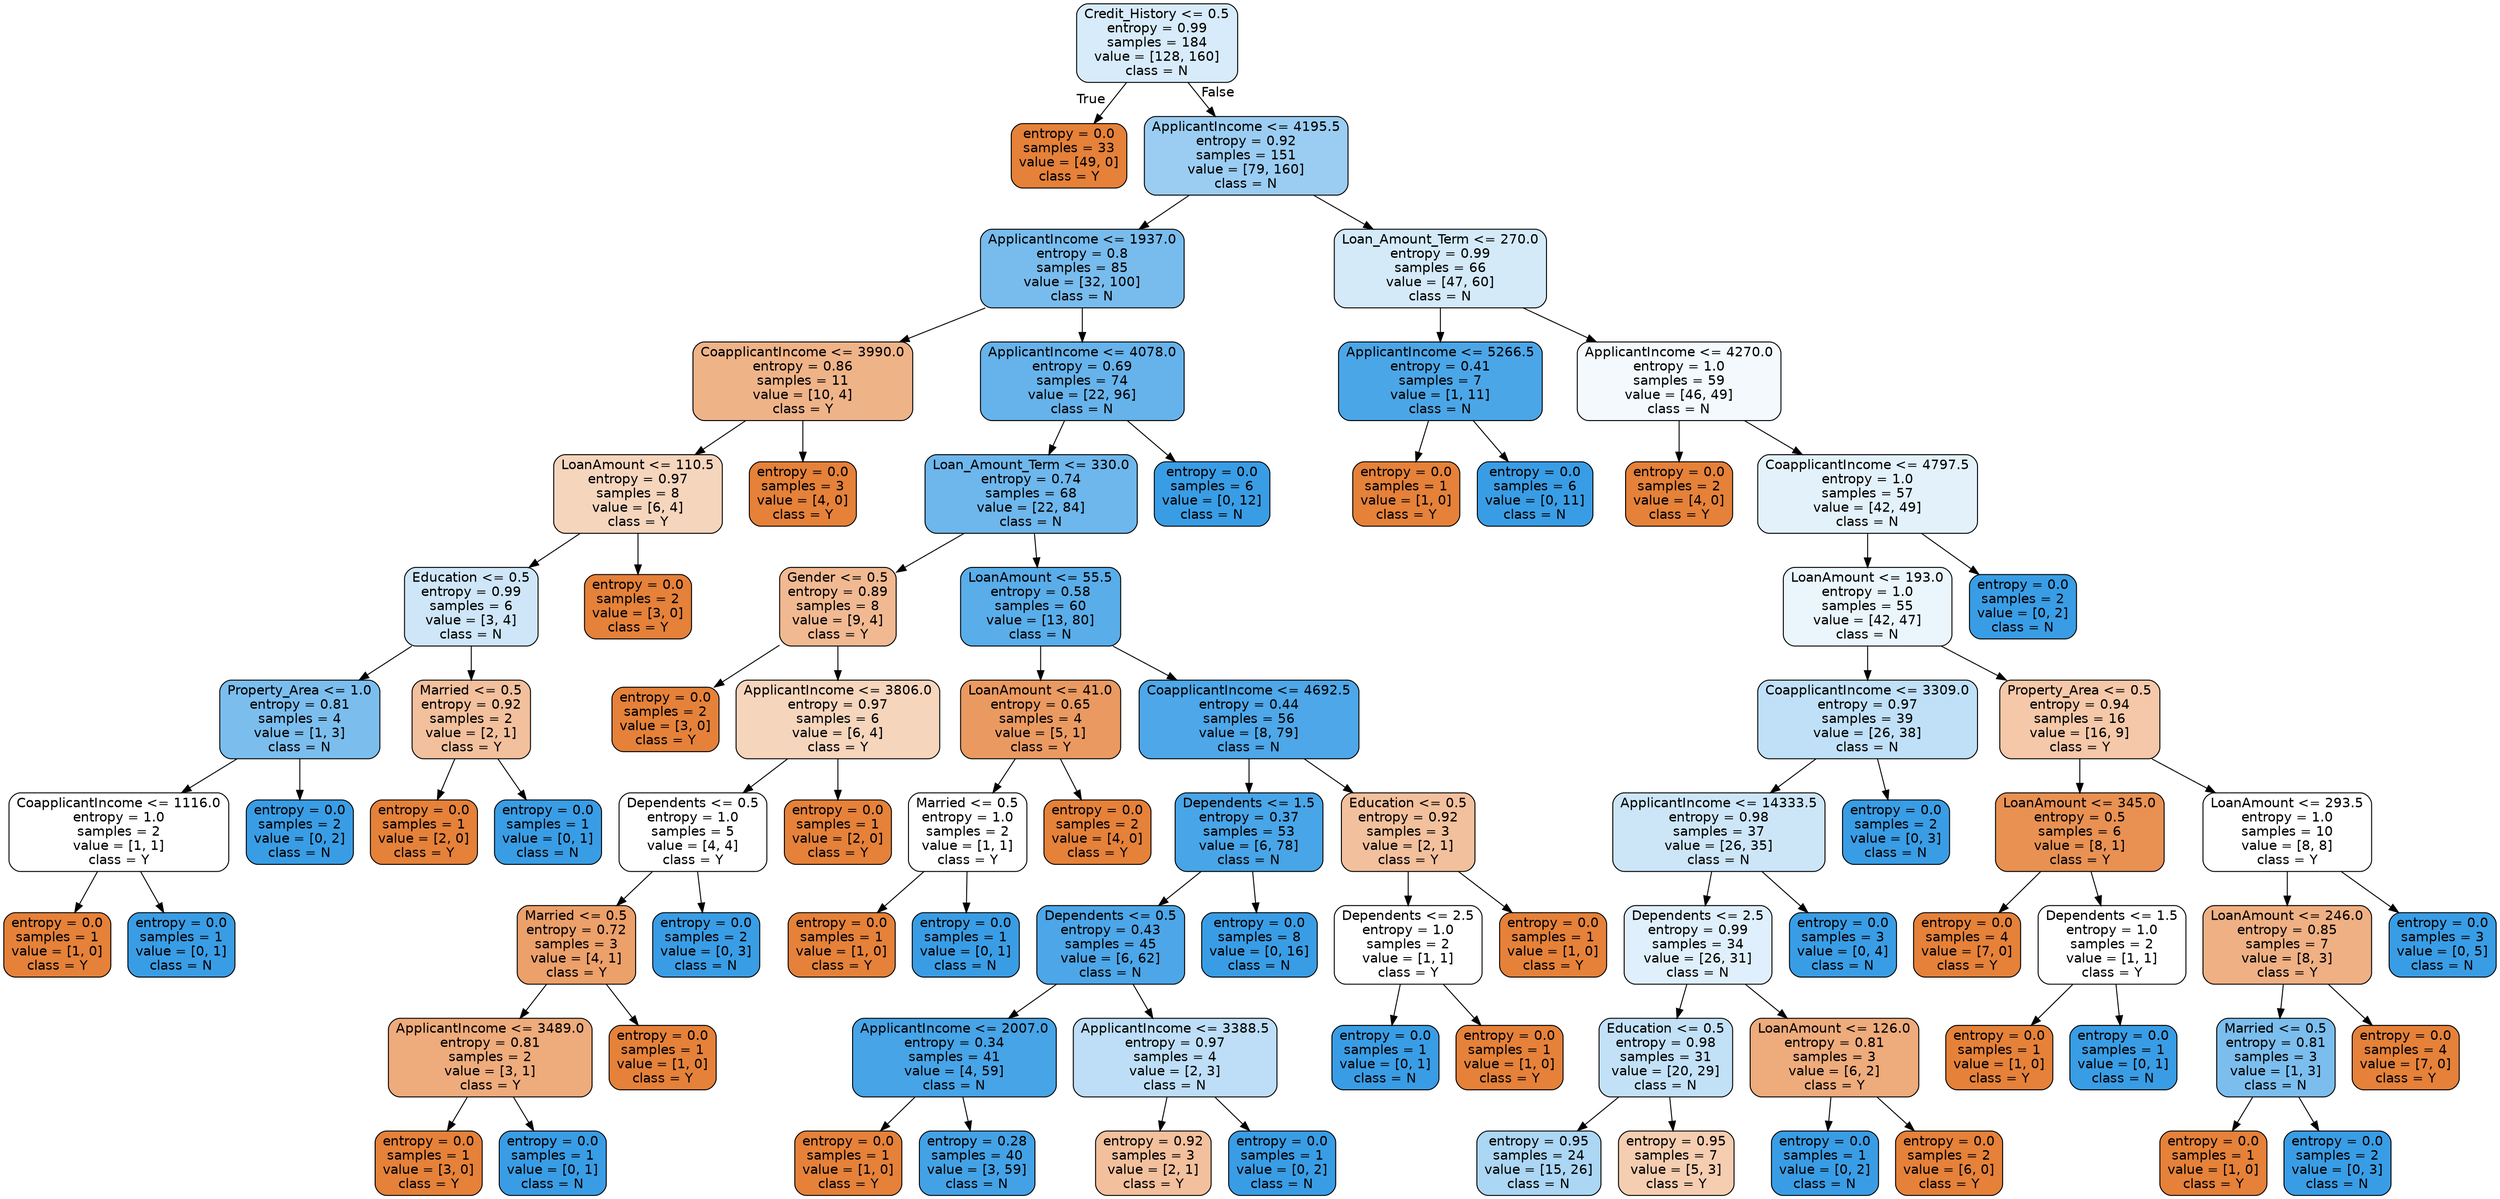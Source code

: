 digraph Tree {
node [shape=box, style="filled, rounded", color="black", fontname=helvetica] ;
edge [fontname=helvetica] ;
0 [label="Credit_History <= 0.5\nentropy = 0.99\nsamples = 184\nvalue = [128, 160]\nclass = N", fillcolor="#d7ebfa"] ;
1 [label="entropy = 0.0\nsamples = 33\nvalue = [49, 0]\nclass = Y", fillcolor="#e58139"] ;
0 -> 1 [labeldistance=2.5, labelangle=45, headlabel="True"] ;
2 [label="ApplicantIncome <= 4195.5\nentropy = 0.92\nsamples = 151\nvalue = [79, 160]\nclass = N", fillcolor="#9bcdf2"] ;
0 -> 2 [labeldistance=2.5, labelangle=-45, headlabel="False"] ;
3 [label="ApplicantIncome <= 1937.0\nentropy = 0.8\nsamples = 85\nvalue = [32, 100]\nclass = N", fillcolor="#78bced"] ;
2 -> 3 ;
4 [label="CoapplicantIncome <= 3990.0\nentropy = 0.86\nsamples = 11\nvalue = [10, 4]\nclass = Y", fillcolor="#efb388"] ;
3 -> 4 ;
5 [label="LoanAmount <= 110.5\nentropy = 0.97\nsamples = 8\nvalue = [6, 4]\nclass = Y", fillcolor="#f6d5bd"] ;
4 -> 5 ;
6 [label="Education <= 0.5\nentropy = 0.99\nsamples = 6\nvalue = [3, 4]\nclass = N", fillcolor="#cee6f8"] ;
5 -> 6 ;
7 [label="Property_Area <= 1.0\nentropy = 0.81\nsamples = 4\nvalue = [1, 3]\nclass = N", fillcolor="#7bbeee"] ;
6 -> 7 ;
8 [label="CoapplicantIncome <= 1116.0\nentropy = 1.0\nsamples = 2\nvalue = [1, 1]\nclass = Y", fillcolor="#ffffff"] ;
7 -> 8 ;
9 [label="entropy = 0.0\nsamples = 1\nvalue = [1, 0]\nclass = Y", fillcolor="#e58139"] ;
8 -> 9 ;
10 [label="entropy = 0.0\nsamples = 1\nvalue = [0, 1]\nclass = N", fillcolor="#399de5"] ;
8 -> 10 ;
11 [label="entropy = 0.0\nsamples = 2\nvalue = [0, 2]\nclass = N", fillcolor="#399de5"] ;
7 -> 11 ;
12 [label="Married <= 0.5\nentropy = 0.92\nsamples = 2\nvalue = [2, 1]\nclass = Y", fillcolor="#f2c09c"] ;
6 -> 12 ;
13 [label="entropy = 0.0\nsamples = 1\nvalue = [2, 0]\nclass = Y", fillcolor="#e58139"] ;
12 -> 13 ;
14 [label="entropy = 0.0\nsamples = 1\nvalue = [0, 1]\nclass = N", fillcolor="#399de5"] ;
12 -> 14 ;
15 [label="entropy = 0.0\nsamples = 2\nvalue = [3, 0]\nclass = Y", fillcolor="#e58139"] ;
5 -> 15 ;
16 [label="entropy = 0.0\nsamples = 3\nvalue = [4, 0]\nclass = Y", fillcolor="#e58139"] ;
4 -> 16 ;
17 [label="ApplicantIncome <= 4078.0\nentropy = 0.69\nsamples = 74\nvalue = [22, 96]\nclass = N", fillcolor="#66b3eb"] ;
3 -> 17 ;
18 [label="Loan_Amount_Term <= 330.0\nentropy = 0.74\nsamples = 68\nvalue = [22, 84]\nclass = N", fillcolor="#6db7ec"] ;
17 -> 18 ;
19 [label="Gender <= 0.5\nentropy = 0.89\nsamples = 8\nvalue = [9, 4]\nclass = Y", fillcolor="#f1b991"] ;
18 -> 19 ;
20 [label="entropy = 0.0\nsamples = 2\nvalue = [3, 0]\nclass = Y", fillcolor="#e58139"] ;
19 -> 20 ;
21 [label="ApplicantIncome <= 3806.0\nentropy = 0.97\nsamples = 6\nvalue = [6, 4]\nclass = Y", fillcolor="#f6d5bd"] ;
19 -> 21 ;
22 [label="Dependents <= 0.5\nentropy = 1.0\nsamples = 5\nvalue = [4, 4]\nclass = Y", fillcolor="#ffffff"] ;
21 -> 22 ;
23 [label="Married <= 0.5\nentropy = 0.72\nsamples = 3\nvalue = [4, 1]\nclass = Y", fillcolor="#eca06a"] ;
22 -> 23 ;
24 [label="ApplicantIncome <= 3489.0\nentropy = 0.81\nsamples = 2\nvalue = [3, 1]\nclass = Y", fillcolor="#eeab7b"] ;
23 -> 24 ;
25 [label="entropy = 0.0\nsamples = 1\nvalue = [3, 0]\nclass = Y", fillcolor="#e58139"] ;
24 -> 25 ;
26 [label="entropy = 0.0\nsamples = 1\nvalue = [0, 1]\nclass = N", fillcolor="#399de5"] ;
24 -> 26 ;
27 [label="entropy = 0.0\nsamples = 1\nvalue = [1, 0]\nclass = Y", fillcolor="#e58139"] ;
23 -> 27 ;
28 [label="entropy = 0.0\nsamples = 2\nvalue = [0, 3]\nclass = N", fillcolor="#399de5"] ;
22 -> 28 ;
29 [label="entropy = 0.0\nsamples = 1\nvalue = [2, 0]\nclass = Y", fillcolor="#e58139"] ;
21 -> 29 ;
30 [label="LoanAmount <= 55.5\nentropy = 0.58\nsamples = 60\nvalue = [13, 80]\nclass = N", fillcolor="#59ade9"] ;
18 -> 30 ;
31 [label="LoanAmount <= 41.0\nentropy = 0.65\nsamples = 4\nvalue = [5, 1]\nclass = Y", fillcolor="#ea9a61"] ;
30 -> 31 ;
32 [label="Married <= 0.5\nentropy = 1.0\nsamples = 2\nvalue = [1, 1]\nclass = Y", fillcolor="#ffffff"] ;
31 -> 32 ;
33 [label="entropy = 0.0\nsamples = 1\nvalue = [1, 0]\nclass = Y", fillcolor="#e58139"] ;
32 -> 33 ;
34 [label="entropy = 0.0\nsamples = 1\nvalue = [0, 1]\nclass = N", fillcolor="#399de5"] ;
32 -> 34 ;
35 [label="entropy = 0.0\nsamples = 2\nvalue = [4, 0]\nclass = Y", fillcolor="#e58139"] ;
31 -> 35 ;
36 [label="CoapplicantIncome <= 4692.5\nentropy = 0.44\nsamples = 56\nvalue = [8, 79]\nclass = N", fillcolor="#4da7e8"] ;
30 -> 36 ;
37 [label="Dependents <= 1.5\nentropy = 0.37\nsamples = 53\nvalue = [6, 78]\nclass = N", fillcolor="#48a5e7"] ;
36 -> 37 ;
38 [label="Dependents <= 0.5\nentropy = 0.43\nsamples = 45\nvalue = [6, 62]\nclass = N", fillcolor="#4ca6e8"] ;
37 -> 38 ;
39 [label="ApplicantIncome <= 2007.0\nentropy = 0.34\nsamples = 41\nvalue = [4, 59]\nclass = N", fillcolor="#46a4e7"] ;
38 -> 39 ;
40 [label="entropy = 0.0\nsamples = 1\nvalue = [1, 0]\nclass = Y", fillcolor="#e58139"] ;
39 -> 40 ;
41 [label="entropy = 0.28\nsamples = 40\nvalue = [3, 59]\nclass = N", fillcolor="#43a2e6"] ;
39 -> 41 ;
42 [label="ApplicantIncome <= 3388.5\nentropy = 0.97\nsamples = 4\nvalue = [2, 3]\nclass = N", fillcolor="#bddef6"] ;
38 -> 42 ;
43 [label="entropy = 0.92\nsamples = 3\nvalue = [2, 1]\nclass = Y", fillcolor="#f2c09c"] ;
42 -> 43 ;
44 [label="entropy = 0.0\nsamples = 1\nvalue = [0, 2]\nclass = N", fillcolor="#399de5"] ;
42 -> 44 ;
45 [label="entropy = 0.0\nsamples = 8\nvalue = [0, 16]\nclass = N", fillcolor="#399de5"] ;
37 -> 45 ;
46 [label="Education <= 0.5\nentropy = 0.92\nsamples = 3\nvalue = [2, 1]\nclass = Y", fillcolor="#f2c09c"] ;
36 -> 46 ;
47 [label="Dependents <= 2.5\nentropy = 1.0\nsamples = 2\nvalue = [1, 1]\nclass = Y", fillcolor="#ffffff"] ;
46 -> 47 ;
48 [label="entropy = 0.0\nsamples = 1\nvalue = [0, 1]\nclass = N", fillcolor="#399de5"] ;
47 -> 48 ;
49 [label="entropy = 0.0\nsamples = 1\nvalue = [1, 0]\nclass = Y", fillcolor="#e58139"] ;
47 -> 49 ;
50 [label="entropy = 0.0\nsamples = 1\nvalue = [1, 0]\nclass = Y", fillcolor="#e58139"] ;
46 -> 50 ;
51 [label="entropy = 0.0\nsamples = 6\nvalue = [0, 12]\nclass = N", fillcolor="#399de5"] ;
17 -> 51 ;
52 [label="Loan_Amount_Term <= 270.0\nentropy = 0.99\nsamples = 66\nvalue = [47, 60]\nclass = N", fillcolor="#d4eaf9"] ;
2 -> 52 ;
53 [label="ApplicantIncome <= 5266.5\nentropy = 0.41\nsamples = 7\nvalue = [1, 11]\nclass = N", fillcolor="#4ba6e7"] ;
52 -> 53 ;
54 [label="entropy = 0.0\nsamples = 1\nvalue = [1, 0]\nclass = Y", fillcolor="#e58139"] ;
53 -> 54 ;
55 [label="entropy = 0.0\nsamples = 6\nvalue = [0, 11]\nclass = N", fillcolor="#399de5"] ;
53 -> 55 ;
56 [label="ApplicantIncome <= 4270.0\nentropy = 1.0\nsamples = 59\nvalue = [46, 49]\nclass = N", fillcolor="#f3f9fd"] ;
52 -> 56 ;
57 [label="entropy = 0.0\nsamples = 2\nvalue = [4, 0]\nclass = Y", fillcolor="#e58139"] ;
56 -> 57 ;
58 [label="CoapplicantIncome <= 4797.5\nentropy = 1.0\nsamples = 57\nvalue = [42, 49]\nclass = N", fillcolor="#e3f1fb"] ;
56 -> 58 ;
59 [label="LoanAmount <= 193.0\nentropy = 1.0\nsamples = 55\nvalue = [42, 47]\nclass = N", fillcolor="#eaf5fc"] ;
58 -> 59 ;
60 [label="CoapplicantIncome <= 3309.0\nentropy = 0.97\nsamples = 39\nvalue = [26, 38]\nclass = N", fillcolor="#c0e0f7"] ;
59 -> 60 ;
61 [label="ApplicantIncome <= 14333.5\nentropy = 0.98\nsamples = 37\nvalue = [26, 35]\nclass = N", fillcolor="#cce6f8"] ;
60 -> 61 ;
62 [label="Dependents <= 2.5\nentropy = 0.99\nsamples = 34\nvalue = [26, 31]\nclass = N", fillcolor="#dfeffb"] ;
61 -> 62 ;
63 [label="Education <= 0.5\nentropy = 0.98\nsamples = 31\nvalue = [20, 29]\nclass = N", fillcolor="#c2e1f7"] ;
62 -> 63 ;
64 [label="entropy = 0.95\nsamples = 24\nvalue = [15, 26]\nclass = N", fillcolor="#abd6f4"] ;
63 -> 64 ;
65 [label="entropy = 0.95\nsamples = 7\nvalue = [5, 3]\nclass = Y", fillcolor="#f5cdb0"] ;
63 -> 65 ;
66 [label="LoanAmount <= 126.0\nentropy = 0.81\nsamples = 3\nvalue = [6, 2]\nclass = Y", fillcolor="#eeab7b"] ;
62 -> 66 ;
67 [label="entropy = 0.0\nsamples = 1\nvalue = [0, 2]\nclass = N", fillcolor="#399de5"] ;
66 -> 67 ;
68 [label="entropy = 0.0\nsamples = 2\nvalue = [6, 0]\nclass = Y", fillcolor="#e58139"] ;
66 -> 68 ;
69 [label="entropy = 0.0\nsamples = 3\nvalue = [0, 4]\nclass = N", fillcolor="#399de5"] ;
61 -> 69 ;
70 [label="entropy = 0.0\nsamples = 2\nvalue = [0, 3]\nclass = N", fillcolor="#399de5"] ;
60 -> 70 ;
71 [label="Property_Area <= 0.5\nentropy = 0.94\nsamples = 16\nvalue = [16, 9]\nclass = Y", fillcolor="#f4c8a8"] ;
59 -> 71 ;
72 [label="LoanAmount <= 345.0\nentropy = 0.5\nsamples = 6\nvalue = [8, 1]\nclass = Y", fillcolor="#e89152"] ;
71 -> 72 ;
73 [label="entropy = 0.0\nsamples = 4\nvalue = [7, 0]\nclass = Y", fillcolor="#e58139"] ;
72 -> 73 ;
74 [label="Dependents <= 1.5\nentropy = 1.0\nsamples = 2\nvalue = [1, 1]\nclass = Y", fillcolor="#ffffff"] ;
72 -> 74 ;
75 [label="entropy = 0.0\nsamples = 1\nvalue = [1, 0]\nclass = Y", fillcolor="#e58139"] ;
74 -> 75 ;
76 [label="entropy = 0.0\nsamples = 1\nvalue = [0, 1]\nclass = N", fillcolor="#399de5"] ;
74 -> 76 ;
77 [label="LoanAmount <= 293.5\nentropy = 1.0\nsamples = 10\nvalue = [8, 8]\nclass = Y", fillcolor="#ffffff"] ;
71 -> 77 ;
78 [label="LoanAmount <= 246.0\nentropy = 0.85\nsamples = 7\nvalue = [8, 3]\nclass = Y", fillcolor="#efb083"] ;
77 -> 78 ;
79 [label="Married <= 0.5\nentropy = 0.81\nsamples = 3\nvalue = [1, 3]\nclass = N", fillcolor="#7bbeee"] ;
78 -> 79 ;
80 [label="entropy = 0.0\nsamples = 1\nvalue = [1, 0]\nclass = Y", fillcolor="#e58139"] ;
79 -> 80 ;
81 [label="entropy = 0.0\nsamples = 2\nvalue = [0, 3]\nclass = N", fillcolor="#399de5"] ;
79 -> 81 ;
82 [label="entropy = 0.0\nsamples = 4\nvalue = [7, 0]\nclass = Y", fillcolor="#e58139"] ;
78 -> 82 ;
83 [label="entropy = 0.0\nsamples = 3\nvalue = [0, 5]\nclass = N", fillcolor="#399de5"] ;
77 -> 83 ;
84 [label="entropy = 0.0\nsamples = 2\nvalue = [0, 2]\nclass = N", fillcolor="#399de5"] ;
58 -> 84 ;
}
